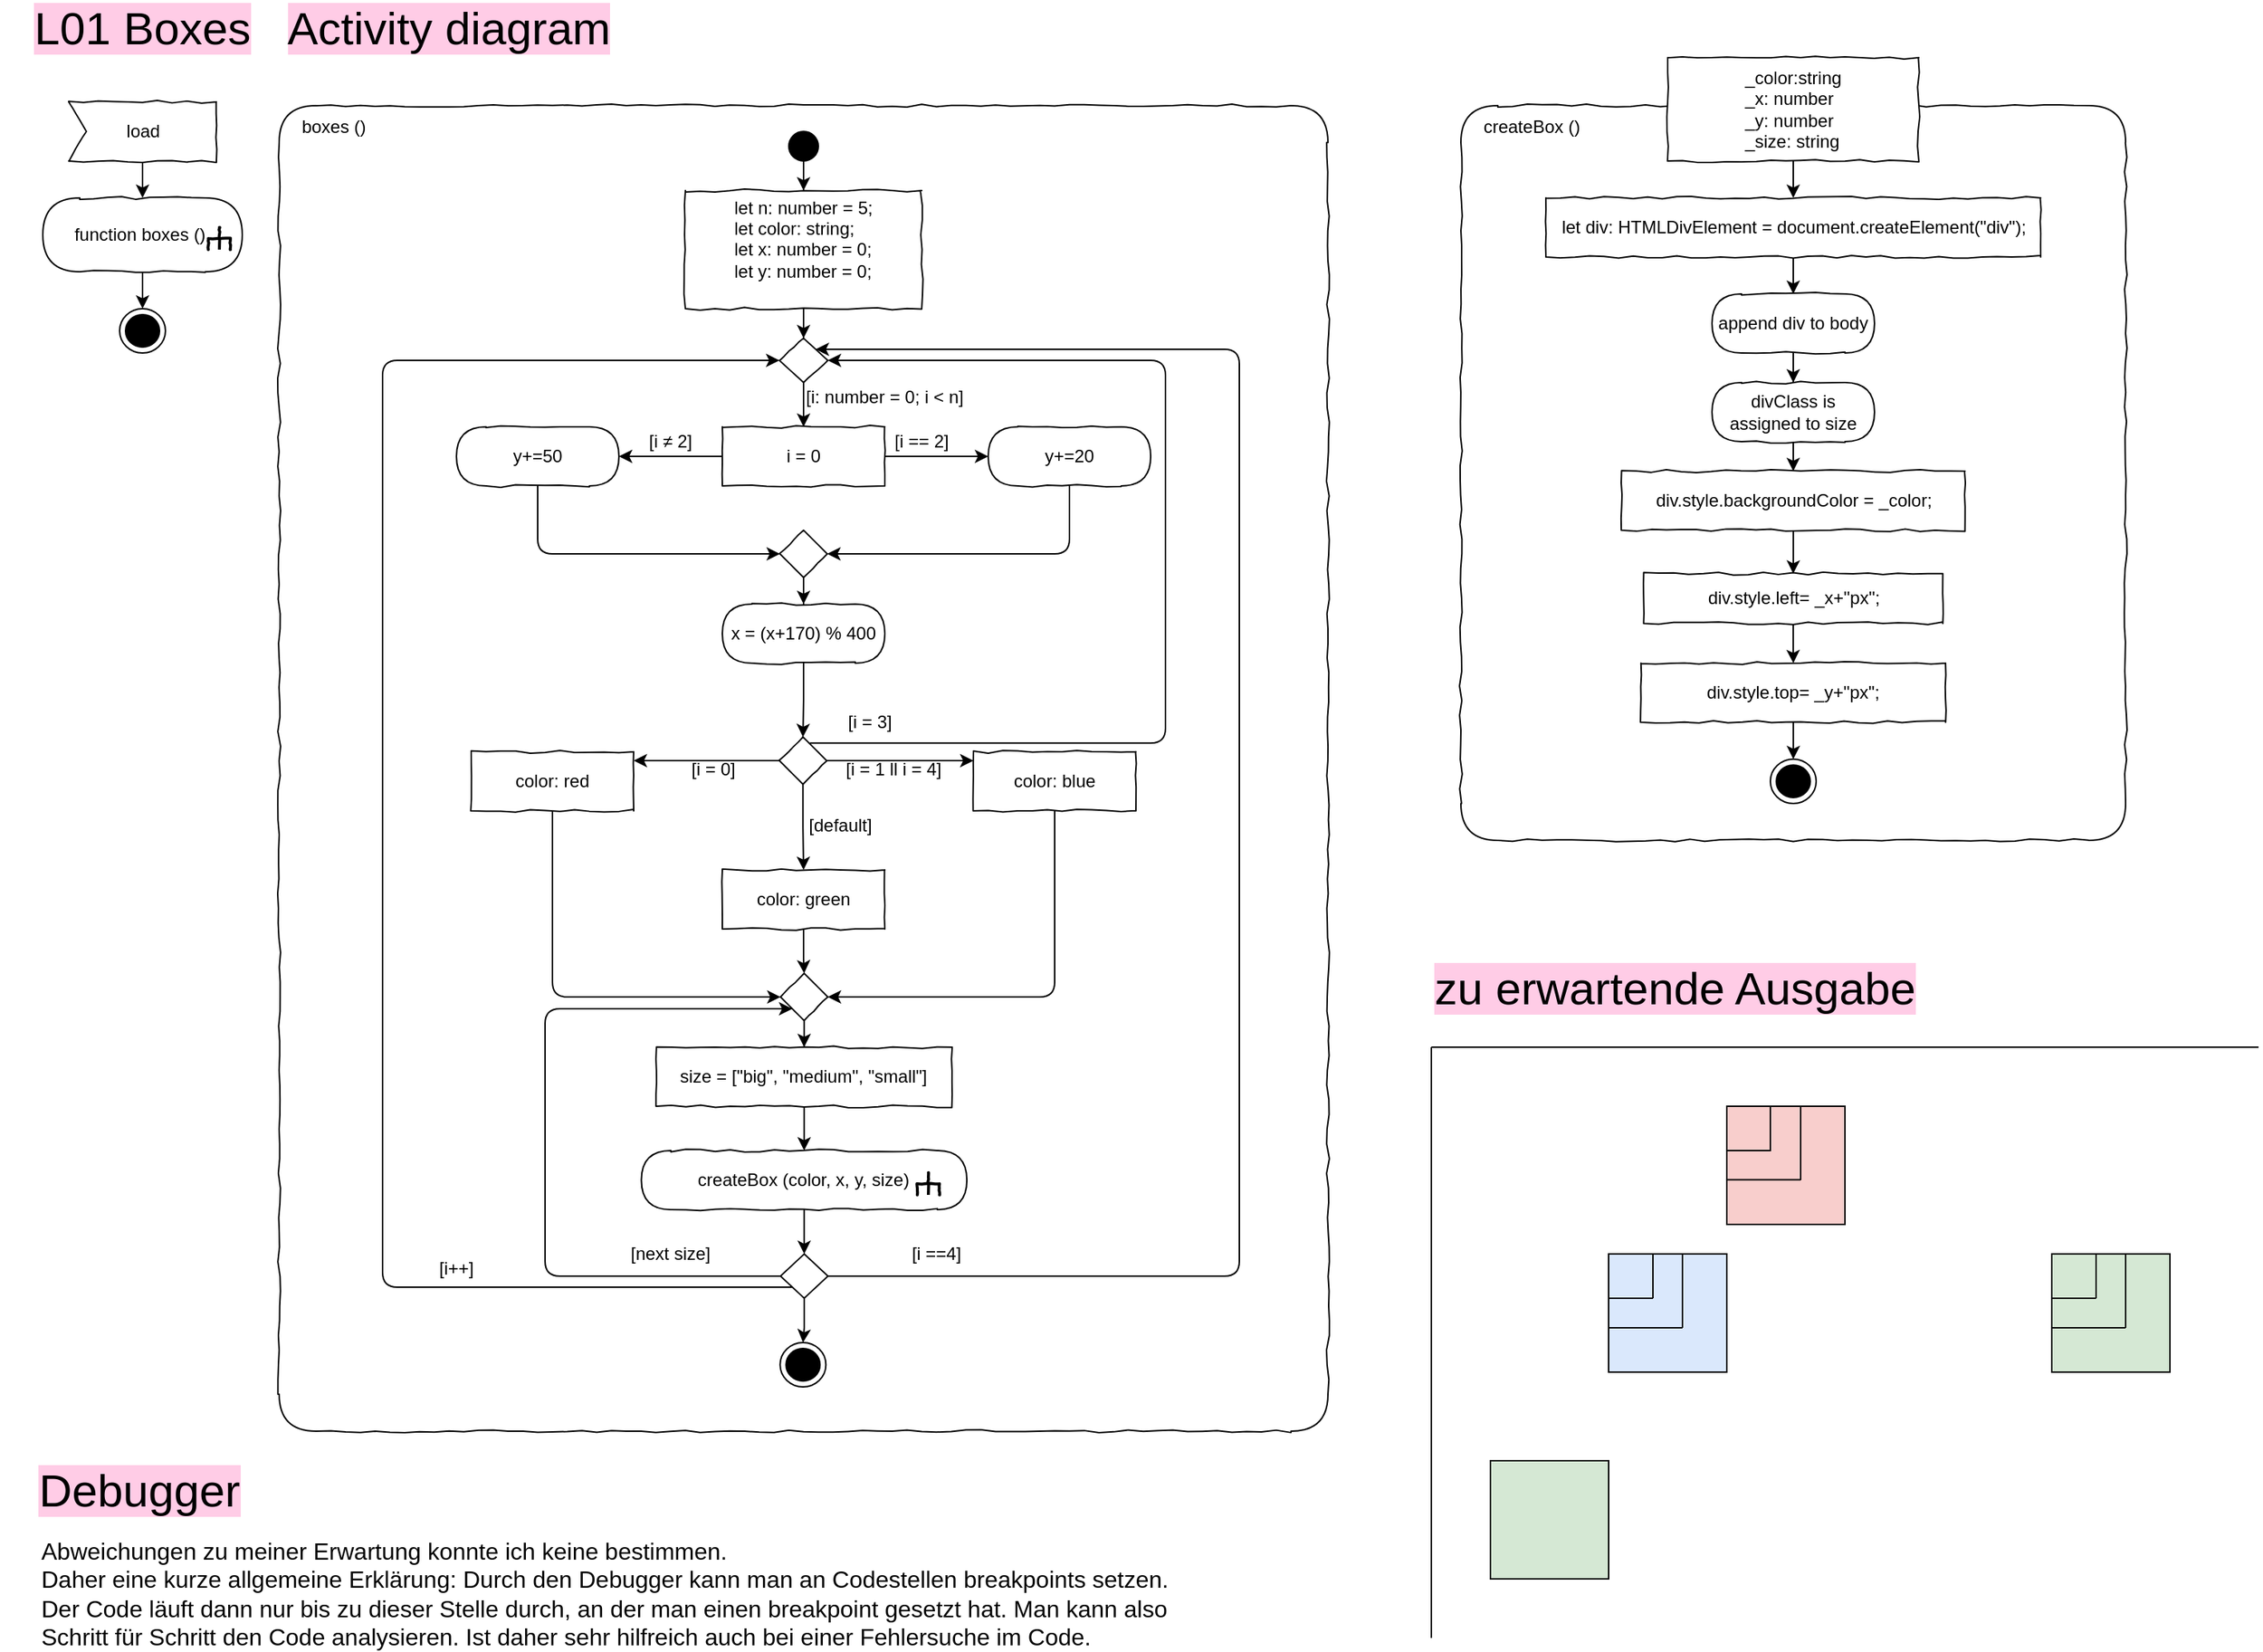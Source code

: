 <mxfile version="14.5.1" type="device"><diagram id="_s2TMjqJcvMI7_dEFB6S" name="Seite-1"><mxGraphModel dx="2844" dy="1644" grid="1" gridSize="10" guides="1" tooltips="1" connect="1" arrows="1" fold="1" page="1" pageScale="1" pageWidth="1654" pageHeight="1169" math="0" shadow="0"><root><mxCell id="0"/><mxCell id="1" parent="0"/><mxCell id="eVK_DRTXxLU0cM-2AlxH-24" value="" style="edgeStyle=orthogonalEdgeStyle;rounded=0;orthogonalLoop=1;jettySize=auto;html=1;" edge="1" parent="1" source="eVK_DRTXxLU0cM-2AlxH-7" target="eVK_DRTXxLU0cM-2AlxH-9"><mxGeometry relative="1" as="geometry"/></mxCell><mxCell id="eVK_DRTXxLU0cM-2AlxH-7" value="load" style="shape=mxgraph.sysml.accEvent;flipH=0;whiteSpace=wrap;align=center;shadow=0;strokeWidth=1;comic=1" vertex="1" parent="1"><mxGeometry x="77.5" y="80" width="100" height="40" as="geometry"/></mxCell><mxCell id="eVK_DRTXxLU0cM-2AlxH-26" style="edgeStyle=orthogonalEdgeStyle;rounded=0;orthogonalLoop=1;jettySize=auto;html=1;entryX=0.5;entryY=0;entryDx=0;entryDy=0;" edge="1" parent="1" source="eVK_DRTXxLU0cM-2AlxH-9" target="eVK_DRTXxLU0cM-2AlxH-25"><mxGeometry relative="1" as="geometry"/></mxCell><mxCell id="eVK_DRTXxLU0cM-2AlxH-9" value="function boxes ()&amp;nbsp;" style="rounded=1;whiteSpace=wrap;html=1;absoluteArcSize=1;arcSize=50;strokeWidth=1;shadow=0;comic=1;" vertex="1" parent="1"><mxGeometry x="60" y="145" width="135" height="50" as="geometry"/></mxCell><mxCell id="eVK_DRTXxLU0cM-2AlxH-25" value="" style="ellipse;html=1;shape=endState;fillColor=#000000;strokeColor=#000000;comic=1" vertex="1" parent="1"><mxGeometry x="112" y="220" width="31" height="30" as="geometry"/></mxCell><mxCell id="eVK_DRTXxLU0cM-2AlxH-43" value="&lt;div style=&quot;text-align: left&quot;&gt;&lt;span&gt;&amp;nbsp; &amp;nbsp; boxes ()&lt;/span&gt;&lt;/div&gt;" style="rounded=1;whiteSpace=wrap;html=1;shadow=0;glass=0;comic=1;labelPosition=center;verticalLabelPosition=middle;align=left;verticalAlign=top;absoluteArcSize=1;arcSize=50;" vertex="1" parent="1"><mxGeometry x="220" y="82.5" width="710" height="897.5" as="geometry"/></mxCell><mxCell id="eVK_DRTXxLU0cM-2AlxH-47" value="" style="edgeStyle=orthogonalEdgeStyle;rounded=0;orthogonalLoop=1;jettySize=auto;html=1;" edge="1" parent="1" source="eVK_DRTXxLU0cM-2AlxH-44" target="eVK_DRTXxLU0cM-2AlxH-45"><mxGeometry relative="1" as="geometry"/></mxCell><mxCell id="eVK_DRTXxLU0cM-2AlxH-44" value="" style="ellipse;whiteSpace=wrap;html=1;rounded=0;shadow=0;comic=0;labelBackgroundColor=none;strokeColor=#000000;strokeWidth=1;fillColor=#000000;fontFamily=Verdana;fontSize=12;fontColor=#000000;align=center;comic=1" vertex="1" parent="1"><mxGeometry x="565" y="100" width="20" height="20" as="geometry"/></mxCell><mxCell id="eVK_DRTXxLU0cM-2AlxH-53" value="" style="edgeStyle=orthogonalEdgeStyle;rounded=0;orthogonalLoop=1;jettySize=auto;html=1;" edge="1" parent="1" source="eVK_DRTXxLU0cM-2AlxH-45" target="eVK_DRTXxLU0cM-2AlxH-52"><mxGeometry relative="1" as="geometry"/></mxCell><mxCell id="eVK_DRTXxLU0cM-2AlxH-45" value="&lt;div style=&quot;text-align: left&quot;&gt;let n: number = 5;&lt;/div&gt;&lt;div style=&quot;text-align: left&quot;&gt;let color: string;&lt;/div&gt;&lt;div style=&quot;text-align: left&quot;&gt;let x: number = 0;&lt;/div&gt;&lt;div style=&quot;text-align: left&quot;&gt;let y: number = 0;&lt;/div&gt;&lt;div style=&quot;text-align: left&quot;&gt;&lt;br&gt;&lt;/div&gt;" style="rounded=0;whiteSpace=wrap;html=1;comic=1;" vertex="1" parent="1"><mxGeometry x="495" y="140" width="160" height="80" as="geometry"/></mxCell><mxCell id="eVK_DRTXxLU0cM-2AlxH-56" value="" style="edgeStyle=orthogonalEdgeStyle;rounded=0;orthogonalLoop=1;jettySize=auto;html=1;" edge="1" parent="1" source="eVK_DRTXxLU0cM-2AlxH-52" target="eVK_DRTXxLU0cM-2AlxH-55"><mxGeometry relative="1" as="geometry"/></mxCell><mxCell id="eVK_DRTXxLU0cM-2AlxH-52" value="" style="rhombus;whiteSpace=wrap;html=1;rounded=0;shadow=0;glass=0;comic=1;strokeColor=#000000;align=left;" vertex="1" parent="1"><mxGeometry x="558.63" y="240" width="32.75" height="30" as="geometry"/></mxCell><mxCell id="eVK_DRTXxLU0cM-2AlxH-59" value="" style="edgeStyle=orthogonalEdgeStyle;rounded=0;orthogonalLoop=1;jettySize=auto;html=1;" edge="1" parent="1" source="eVK_DRTXxLU0cM-2AlxH-55" target="eVK_DRTXxLU0cM-2AlxH-58"><mxGeometry relative="1" as="geometry"/></mxCell><mxCell id="eVK_DRTXxLU0cM-2AlxH-61" value="" style="edgeStyle=orthogonalEdgeStyle;rounded=0;orthogonalLoop=1;jettySize=auto;html=1;" edge="1" parent="1" source="eVK_DRTXxLU0cM-2AlxH-55" target="eVK_DRTXxLU0cM-2AlxH-60"><mxGeometry relative="1" as="geometry"/></mxCell><mxCell id="eVK_DRTXxLU0cM-2AlxH-55" value="&lt;div style=&quot;text-align: left&quot;&gt;i = 0&lt;/div&gt;" style="rounded=0;whiteSpace=wrap;html=1;comic=1;" vertex="1" parent="1"><mxGeometry x="520" y="300" width="110" height="40" as="geometry"/></mxCell><mxCell id="eVK_DRTXxLU0cM-2AlxH-57" value="[i: number = 0; i &amp;lt; n]" style="text;html=1;strokeColor=none;fillColor=none;align=center;verticalAlign=middle;whiteSpace=wrap;rounded=0;" vertex="1" parent="1"><mxGeometry x="570" y="270" width="120" height="20" as="geometry"/></mxCell><mxCell id="eVK_DRTXxLU0cM-2AlxH-58" value="y+=50" style="rounded=1;whiteSpace=wrap;html=1;absoluteArcSize=1;arcSize=50;strokeWidth=1;shadow=0;comic=1;" vertex="1" parent="1"><mxGeometry x="340" y="300" width="110" height="40" as="geometry"/></mxCell><mxCell id="eVK_DRTXxLU0cM-2AlxH-60" value="y+=20" style="rounded=1;whiteSpace=wrap;html=1;absoluteArcSize=1;arcSize=50;strokeWidth=1;shadow=0;comic=1;" vertex="1" parent="1"><mxGeometry x="700" y="300" width="110" height="40" as="geometry"/></mxCell><mxCell id="eVK_DRTXxLU0cM-2AlxH-62" value="[i ≠ 2]" style="text;html=1;strokeColor=none;fillColor=none;align=center;verticalAlign=middle;whiteSpace=wrap;rounded=0;" vertex="1" parent="1"><mxGeometry x="460" y="300" width="50" height="20" as="geometry"/></mxCell><mxCell id="eVK_DRTXxLU0cM-2AlxH-63" value="[i == 2]" style="text;html=1;strokeColor=none;fillColor=none;align=center;verticalAlign=middle;whiteSpace=wrap;rounded=0;" vertex="1" parent="1"><mxGeometry x="630" y="300" width="50" height="20" as="geometry"/></mxCell><mxCell id="eVK_DRTXxLU0cM-2AlxH-90" value="" style="edgeStyle=orthogonalEdgeStyle;rounded=0;orthogonalLoop=1;jettySize=auto;html=1;" edge="1" parent="1" source="eVK_DRTXxLU0cM-2AlxH-72" target="eVK_DRTXxLU0cM-2AlxH-89"><mxGeometry relative="1" as="geometry"/></mxCell><mxCell id="eVK_DRTXxLU0cM-2AlxH-72" value="" style="rhombus;whiteSpace=wrap;html=1;rounded=0;shadow=0;glass=0;comic=1;strokeColor=#000000;align=left;" vertex="1" parent="1"><mxGeometry x="559.01" y="370" width="32" height="32" as="geometry"/></mxCell><mxCell id="eVK_DRTXxLU0cM-2AlxH-87" value="" style="endArrow=classic;html=1;entryX=0;entryY=0.5;entryDx=0;entryDy=0;exitX=0.5;exitY=1;exitDx=0;exitDy=0;" edge="1" parent="1" source="eVK_DRTXxLU0cM-2AlxH-58" target="eVK_DRTXxLU0cM-2AlxH-72"><mxGeometry width="50" height="50" relative="1" as="geometry"><mxPoint x="445" y="440" as="sourcePoint"/><mxPoint x="495" y="390" as="targetPoint"/><Array as="points"><mxPoint x="395" y="386"/></Array></mxGeometry></mxCell><mxCell id="eVK_DRTXxLU0cM-2AlxH-88" value="" style="endArrow=classic;html=1;entryX=1;entryY=0.5;entryDx=0;entryDy=0;" edge="1" parent="1" target="eVK_DRTXxLU0cM-2AlxH-72"><mxGeometry width="50" height="50" relative="1" as="geometry"><mxPoint x="755" y="340" as="sourcePoint"/><mxPoint x="810" y="290" as="targetPoint"/><Array as="points"><mxPoint x="755" y="386"/></Array></mxGeometry></mxCell><mxCell id="eVK_DRTXxLU0cM-2AlxH-92" value="" style="edgeStyle=orthogonalEdgeStyle;rounded=0;orthogonalLoop=1;jettySize=auto;html=1;" edge="1" parent="1" source="eVK_DRTXxLU0cM-2AlxH-89" target="eVK_DRTXxLU0cM-2AlxH-91"><mxGeometry relative="1" as="geometry"/></mxCell><mxCell id="eVK_DRTXxLU0cM-2AlxH-89" value="x = (x+170) % 400" style="rounded=1;whiteSpace=wrap;html=1;absoluteArcSize=1;arcSize=50;strokeWidth=1;shadow=0;comic=1;" vertex="1" parent="1"><mxGeometry x="520.01" y="420" width="110" height="40" as="geometry"/></mxCell><mxCell id="eVK_DRTXxLU0cM-2AlxH-97" value="" style="edgeStyle=orthogonalEdgeStyle;rounded=0;orthogonalLoop=1;jettySize=auto;html=1;" edge="1" parent="1" source="eVK_DRTXxLU0cM-2AlxH-91" target="eVK_DRTXxLU0cM-2AlxH-96"><mxGeometry relative="1" as="geometry"><Array as="points"><mxPoint x="670" y="526"/><mxPoint x="670" y="526"/></Array></mxGeometry></mxCell><mxCell id="eVK_DRTXxLU0cM-2AlxH-99" value="" style="edgeStyle=orthogonalEdgeStyle;rounded=0;orthogonalLoop=1;jettySize=auto;html=1;" edge="1" parent="1" source="eVK_DRTXxLU0cM-2AlxH-91" target="eVK_DRTXxLU0cM-2AlxH-98"><mxGeometry relative="1" as="geometry"><Array as="points"><mxPoint x="480" y="526"/><mxPoint x="480" y="526"/></Array></mxGeometry></mxCell><mxCell id="eVK_DRTXxLU0cM-2AlxH-104" value="" style="edgeStyle=orthogonalEdgeStyle;rounded=0;orthogonalLoop=1;jettySize=auto;html=1;" edge="1" parent="1" source="eVK_DRTXxLU0cM-2AlxH-91" target="eVK_DRTXxLU0cM-2AlxH-103"><mxGeometry relative="1" as="geometry"/></mxCell><mxCell id="eVK_DRTXxLU0cM-2AlxH-91" value="" style="rhombus;whiteSpace=wrap;html=1;rounded=0;shadow=0;glass=0;comic=1;strokeColor=#000000;align=left;" vertex="1" parent="1"><mxGeometry x="558.63" y="510" width="32" height="32" as="geometry"/></mxCell><mxCell id="eVK_DRTXxLU0cM-2AlxH-93" value="" style="edgeStyle=elbowEdgeStyle;elbow=horizontal;endArrow=classic;html=1;entryX=1;entryY=0.5;entryDx=0;entryDy=0;exitX=0.644;exitY=0.129;exitDx=0;exitDy=0;exitPerimeter=0;" edge="1" parent="1" source="eVK_DRTXxLU0cM-2AlxH-91" target="eVK_DRTXxLU0cM-2AlxH-52"><mxGeometry width="50" height="50" relative="1" as="geometry"><mxPoint x="585" y="520" as="sourcePoint"/><mxPoint x="780" y="460" as="targetPoint"/><Array as="points"><mxPoint x="820" y="390"/></Array></mxGeometry></mxCell><mxCell id="eVK_DRTXxLU0cM-2AlxH-94" value="[i = 3]" style="text;html=1;strokeColor=none;fillColor=none;align=center;verticalAlign=middle;whiteSpace=wrap;rounded=0;" vertex="1" parent="1"><mxGeometry x="600" y="490" width="40" height="20" as="geometry"/></mxCell><mxCell id="eVK_DRTXxLU0cM-2AlxH-96" value="&lt;div style=&quot;text-align: left&quot;&gt;color: blue&lt;/div&gt;" style="rounded=0;whiteSpace=wrap;html=1;comic=1;" vertex="1" parent="1"><mxGeometry x="690" y="520" width="110" height="40" as="geometry"/></mxCell><mxCell id="eVK_DRTXxLU0cM-2AlxH-98" value="&lt;div style=&quot;text-align: left&quot;&gt;color: red&lt;/div&gt;" style="rounded=0;whiteSpace=wrap;html=1;comic=1;" vertex="1" parent="1"><mxGeometry x="350" y="520" width="110" height="40" as="geometry"/></mxCell><mxCell id="eVK_DRTXxLU0cM-2AlxH-100" value="[i = 1 ll i = 4]" style="text;html=1;strokeColor=none;fillColor=none;align=center;verticalAlign=middle;whiteSpace=wrap;rounded=0;" vertex="1" parent="1"><mxGeometry x="591.38" y="522" width="90" height="20" as="geometry"/></mxCell><mxCell id="eVK_DRTXxLU0cM-2AlxH-102" value="[i = 0]" style="text;html=1;strokeColor=none;fillColor=none;align=center;verticalAlign=middle;whiteSpace=wrap;rounded=0;" vertex="1" parent="1"><mxGeometry x="468.63" y="522" width="90" height="20" as="geometry"/></mxCell><mxCell id="eVK_DRTXxLU0cM-2AlxH-107" value="" style="edgeStyle=orthogonalEdgeStyle;rounded=0;orthogonalLoop=1;jettySize=auto;html=1;" edge="1" parent="1" source="eVK_DRTXxLU0cM-2AlxH-103" target="eVK_DRTXxLU0cM-2AlxH-106"><mxGeometry relative="1" as="geometry"/></mxCell><mxCell id="eVK_DRTXxLU0cM-2AlxH-103" value="&lt;div style=&quot;text-align: left&quot;&gt;color: green&lt;/div&gt;" style="rounded=0;whiteSpace=wrap;html=1;comic=1;" vertex="1" parent="1"><mxGeometry x="520.01" y="600" width="110" height="40" as="geometry"/></mxCell><mxCell id="eVK_DRTXxLU0cM-2AlxH-105" value="[default]" style="text;html=1;strokeColor=none;fillColor=none;align=center;verticalAlign=middle;whiteSpace=wrap;rounded=0;" vertex="1" parent="1"><mxGeometry x="580" y="560" width="40" height="20" as="geometry"/></mxCell><mxCell id="eVK_DRTXxLU0cM-2AlxH-111" value="" style="edgeStyle=orthogonalEdgeStyle;rounded=0;orthogonalLoop=1;jettySize=auto;html=1;" edge="1" parent="1" source="eVK_DRTXxLU0cM-2AlxH-106" target="eVK_DRTXxLU0cM-2AlxH-110"><mxGeometry relative="1" as="geometry"/></mxCell><mxCell id="eVK_DRTXxLU0cM-2AlxH-106" value="" style="rhombus;whiteSpace=wrap;html=1;rounded=0;shadow=0;glass=0;comic=1;strokeColor=#000000;align=left;" vertex="1" parent="1"><mxGeometry x="559.38" y="670" width="32" height="32" as="geometry"/></mxCell><mxCell id="eVK_DRTXxLU0cM-2AlxH-108" value="" style="edgeStyle=segmentEdgeStyle;endArrow=classic;html=1;exitX=0.5;exitY=1;exitDx=0;exitDy=0;entryX=0;entryY=0.5;entryDx=0;entryDy=0;" edge="1" parent="1" source="eVK_DRTXxLU0cM-2AlxH-98" target="eVK_DRTXxLU0cM-2AlxH-106"><mxGeometry width="50" height="50" relative="1" as="geometry"><mxPoint x="400" y="580" as="sourcePoint"/><mxPoint x="450" y="620" as="targetPoint"/><Array as="points"><mxPoint x="405" y="686"/></Array></mxGeometry></mxCell><mxCell id="eVK_DRTXxLU0cM-2AlxH-109" value="" style="edgeStyle=segmentEdgeStyle;endArrow=classic;html=1;exitX=0.5;exitY=1;exitDx=0;exitDy=0;entryX=1;entryY=0.5;entryDx=0;entryDy=0;" edge="1" parent="1" source="eVK_DRTXxLU0cM-2AlxH-96" target="eVK_DRTXxLU0cM-2AlxH-106"><mxGeometry width="50" height="50" relative="1" as="geometry"><mxPoint x="655" y="630" as="sourcePoint"/><mxPoint x="705" y="580" as="targetPoint"/><Array as="points"><mxPoint x="745" y="686"/></Array></mxGeometry></mxCell><mxCell id="eVK_DRTXxLU0cM-2AlxH-113" value="" style="edgeStyle=orthogonalEdgeStyle;rounded=0;orthogonalLoop=1;jettySize=auto;html=1;" edge="1" parent="1" source="eVK_DRTXxLU0cM-2AlxH-110" target="eVK_DRTXxLU0cM-2AlxH-112"><mxGeometry relative="1" as="geometry"/></mxCell><mxCell id="eVK_DRTXxLU0cM-2AlxH-110" value="&lt;div style=&quot;text-align: left&quot;&gt;size = [&quot;big&quot;, &quot;medium&quot;, &quot;small&quot;]&lt;/div&gt;" style="rounded=0;whiteSpace=wrap;html=1;comic=1;" vertex="1" parent="1"><mxGeometry x="475.38" y="720" width="200" height="40" as="geometry"/></mxCell><mxCell id="eVK_DRTXxLU0cM-2AlxH-118" value="" style="edgeStyle=orthogonalEdgeStyle;rounded=0;orthogonalLoop=1;jettySize=auto;html=1;" edge="1" parent="1" source="eVK_DRTXxLU0cM-2AlxH-112" target="eVK_DRTXxLU0cM-2AlxH-117"><mxGeometry relative="1" as="geometry"/></mxCell><mxCell id="eVK_DRTXxLU0cM-2AlxH-112" value="createBox (color, x, y, size)" style="rounded=1;whiteSpace=wrap;html=1;absoluteArcSize=1;arcSize=50;strokeWidth=1;shadow=0;comic=1;" vertex="1" parent="1"><mxGeometry x="465.19" y="790" width="220.37" height="40" as="geometry"/></mxCell><mxCell id="eVK_DRTXxLU0cM-2AlxH-114" value="" style="group;rotation=90;" vertex="1" connectable="0" parent="1"><mxGeometry x="650" y="800" width="20" height="20" as="geometry"/></mxCell><mxCell id="eVK_DRTXxLU0cM-2AlxH-115" value="" style="strokeWidth=2;html=1;shape=mxgraph.flowchart.annotation_2;align=left;rounded=1;comic=1;rotation=90;" vertex="1" parent="eVK_DRTXxLU0cM-2AlxH-114"><mxGeometry x="2" y="5" width="15" height="15" as="geometry"/></mxCell><mxCell id="eVK_DRTXxLU0cM-2AlxH-116" value="" style="endArrow=none;html=1;entryX=0.508;entryY=0.487;entryPerimeter=0;exitX=1;exitY=0.5;exitPerimeter=0;strokeWidth=2;" edge="1" parent="eVK_DRTXxLU0cM-2AlxH-114" source="eVK_DRTXxLU0cM-2AlxH-115" target="eVK_DRTXxLU0cM-2AlxH-115"><mxGeometry width="50" height="50" relative="1" as="geometry"><mxPoint x="-46.667" as="sourcePoint"/><mxPoint x="-13.333" y="50" as="targetPoint"/></mxGeometry></mxCell><mxCell id="eVK_DRTXxLU0cM-2AlxH-120" value="" style="edgeStyle=orthogonalEdgeStyle;rounded=0;orthogonalLoop=1;jettySize=auto;html=1;" edge="1" parent="1" source="eVK_DRTXxLU0cM-2AlxH-117" target="eVK_DRTXxLU0cM-2AlxH-119"><mxGeometry relative="1" as="geometry"/></mxCell><mxCell id="eVK_DRTXxLU0cM-2AlxH-117" value="" style="rhombus;whiteSpace=wrap;html=1;" vertex="1" parent="1"><mxGeometry x="559.38" y="860" width="32.12" height="30" as="geometry"/></mxCell><mxCell id="eVK_DRTXxLU0cM-2AlxH-119" value="" style="ellipse;html=1;shape=endState;fillColor=#000000;strokeColor=#000000;comic=1" vertex="1" parent="1"><mxGeometry x="559.13" y="920" width="31" height="30" as="geometry"/></mxCell><mxCell id="eVK_DRTXxLU0cM-2AlxH-121" value="" style="edgeStyle=elbowEdgeStyle;elbow=horizontal;endArrow=classic;html=1;exitX=0;exitY=0.5;exitDx=0;exitDy=0;entryX=0;entryY=1;entryDx=0;entryDy=0;" edge="1" parent="1" source="eVK_DRTXxLU0cM-2AlxH-117" target="eVK_DRTXxLU0cM-2AlxH-106"><mxGeometry width="50" height="50" relative="1" as="geometry"><mxPoint x="418.63" y="870" as="sourcePoint"/><mxPoint x="468.63" y="820" as="targetPoint"/><Array as="points"><mxPoint x="400" y="780"/></Array></mxGeometry></mxCell><mxCell id="eVK_DRTXxLU0cM-2AlxH-122" value="" style="edgeStyle=elbowEdgeStyle;elbow=horizontal;endArrow=classic;html=1;exitX=1;exitY=0.5;exitDx=0;exitDy=0;entryX=1;entryY=0;entryDx=0;entryDy=0;" edge="1" parent="1" source="eVK_DRTXxLU0cM-2AlxH-117" target="eVK_DRTXxLU0cM-2AlxH-52"><mxGeometry width="50" height="50" relative="1" as="geometry"><mxPoint x="700" y="880" as="sourcePoint"/><mxPoint x="750" y="830" as="targetPoint"/><Array as="points"><mxPoint x="870" y="850"/></Array></mxGeometry></mxCell><mxCell id="eVK_DRTXxLU0cM-2AlxH-123" value="[next size]" style="text;html=1;strokeColor=none;fillColor=none;align=center;verticalAlign=middle;whiteSpace=wrap;rounded=0;" vertex="1" parent="1"><mxGeometry x="450.01" y="850" width="70" height="20" as="geometry"/></mxCell><mxCell id="eVK_DRTXxLU0cM-2AlxH-124" value="[i ==4]" style="text;html=1;strokeColor=none;fillColor=none;align=center;verticalAlign=middle;whiteSpace=wrap;rounded=0;" vertex="1" parent="1"><mxGeometry x="630.01" y="850" width="70" height="20" as="geometry"/></mxCell><mxCell id="eVK_DRTXxLU0cM-2AlxH-125" value="" style="edgeStyle=elbowEdgeStyle;elbow=horizontal;endArrow=classic;html=1;exitX=0;exitY=1;exitDx=0;exitDy=0;entryX=0;entryY=0.5;entryDx=0;entryDy=0;" edge="1" parent="1" source="eVK_DRTXxLU0cM-2AlxH-117" target="eVK_DRTXxLU0cM-2AlxH-52"><mxGeometry width="50" height="50" relative="1" as="geometry"><mxPoint x="290" y="860" as="sourcePoint"/><mxPoint x="340" y="810" as="targetPoint"/><Array as="points"><mxPoint x="290" y="860"/></Array></mxGeometry></mxCell><mxCell id="eVK_DRTXxLU0cM-2AlxH-126" value="[i++]" style="text;html=1;strokeColor=none;fillColor=none;align=center;verticalAlign=middle;whiteSpace=wrap;rounded=0;" vertex="1" parent="1"><mxGeometry x="320" y="860" width="40" height="20" as="geometry"/></mxCell><mxCell id="eVK_DRTXxLU0cM-2AlxH-127" value="&lt;div style=&quot;text-align: left&quot;&gt;&lt;span&gt;&amp;nbsp; &amp;nbsp; createBox ()&lt;/span&gt;&lt;/div&gt;" style="rounded=1;whiteSpace=wrap;html=1;shadow=0;glass=0;comic=1;strokeColor=#000000;labelPosition=center;verticalLabelPosition=middle;align=left;verticalAlign=top;absoluteArcSize=1;arcSize=50;" vertex="1" parent="1"><mxGeometry x="1020" y="82.5" width="450" height="497.5" as="geometry"/></mxCell><mxCell id="eVK_DRTXxLU0cM-2AlxH-131" value="" style="edgeStyle=orthogonalEdgeStyle;rounded=0;orthogonalLoop=1;jettySize=auto;html=1;" edge="1" parent="1" source="eVK_DRTXxLU0cM-2AlxH-128" target="eVK_DRTXxLU0cM-2AlxH-130"><mxGeometry relative="1" as="geometry"/></mxCell><mxCell id="eVK_DRTXxLU0cM-2AlxH-128" value="&lt;div style=&quot;text-align: left&quot;&gt;_color:string&lt;/div&gt;&lt;div style=&quot;text-align: left&quot;&gt;_x: number&lt;/div&gt;&lt;div style=&quot;text-align: left&quot;&gt;_y: number&lt;/div&gt;&lt;div style=&quot;text-align: left&quot;&gt;_size: string&lt;/div&gt;" style="rounded=0;whiteSpace=wrap;html=1;comic=1;" vertex="1" parent="1"><mxGeometry x="1160" y="50" width="170" height="70" as="geometry"/></mxCell><mxCell id="eVK_DRTXxLU0cM-2AlxH-137" value="" style="edgeStyle=orthogonalEdgeStyle;rounded=0;orthogonalLoop=1;jettySize=auto;html=1;" edge="1" parent="1" source="eVK_DRTXxLU0cM-2AlxH-130" target="eVK_DRTXxLU0cM-2AlxH-132"><mxGeometry relative="1" as="geometry"/></mxCell><mxCell id="eVK_DRTXxLU0cM-2AlxH-130" value="&lt;div style=&quot;text-align: left&quot;&gt;let div: HTMLDivElement = document.createElement(&quot;div&quot;);&lt;/div&gt;" style="rounded=0;whiteSpace=wrap;html=1;comic=1;" vertex="1" parent="1"><mxGeometry x="1077.5" y="145" width="335" height="40" as="geometry"/></mxCell><mxCell id="eVK_DRTXxLU0cM-2AlxH-138" value="" style="edgeStyle=orthogonalEdgeStyle;rounded=0;orthogonalLoop=1;jettySize=auto;html=1;" edge="1" parent="1" source="eVK_DRTXxLU0cM-2AlxH-132" target="eVK_DRTXxLU0cM-2AlxH-133"><mxGeometry relative="1" as="geometry"/></mxCell><mxCell id="eVK_DRTXxLU0cM-2AlxH-132" value="append div to body" style="rounded=1;whiteSpace=wrap;html=1;absoluteArcSize=1;arcSize=50;strokeWidth=1;shadow=0;comic=1;" vertex="1" parent="1"><mxGeometry x="1190" y="210" width="110" height="40" as="geometry"/></mxCell><mxCell id="eVK_DRTXxLU0cM-2AlxH-139" value="" style="edgeStyle=orthogonalEdgeStyle;rounded=0;orthogonalLoop=1;jettySize=auto;html=1;" edge="1" parent="1" source="eVK_DRTXxLU0cM-2AlxH-133" target="eVK_DRTXxLU0cM-2AlxH-134"><mxGeometry relative="1" as="geometry"/></mxCell><mxCell id="eVK_DRTXxLU0cM-2AlxH-133" value="divClass is assigned to size" style="rounded=1;whiteSpace=wrap;html=1;absoluteArcSize=1;arcSize=50;strokeWidth=1;shadow=0;comic=1;" vertex="1" parent="1"><mxGeometry x="1190" y="270" width="110" height="40" as="geometry"/></mxCell><mxCell id="eVK_DRTXxLU0cM-2AlxH-140" value="" style="edgeStyle=orthogonalEdgeStyle;rounded=0;orthogonalLoop=1;jettySize=auto;html=1;" edge="1" parent="1" source="eVK_DRTXxLU0cM-2AlxH-134" target="eVK_DRTXxLU0cM-2AlxH-135"><mxGeometry relative="1" as="geometry"/></mxCell><mxCell id="eVK_DRTXxLU0cM-2AlxH-134" value="&lt;div style=&quot;text-align: left&quot;&gt;div.style.backgroundColor = _color;&lt;/div&gt;" style="rounded=0;whiteSpace=wrap;html=1;comic=1;" vertex="1" parent="1"><mxGeometry x="1128.75" y="330" width="232.5" height="40" as="geometry"/></mxCell><mxCell id="eVK_DRTXxLU0cM-2AlxH-141" value="" style="edgeStyle=orthogonalEdgeStyle;rounded=0;orthogonalLoop=1;jettySize=auto;html=1;" edge="1" parent="1" source="eVK_DRTXxLU0cM-2AlxH-135" target="eVK_DRTXxLU0cM-2AlxH-136"><mxGeometry relative="1" as="geometry"/></mxCell><mxCell id="eVK_DRTXxLU0cM-2AlxH-135" value="&lt;div style=&quot;text-align: left&quot;&gt;div.style.left= _x+&quot;px&quot;;&lt;/div&gt;" style="rounded=0;whiteSpace=wrap;html=1;comic=1;" vertex="1" parent="1"><mxGeometry x="1143.74" y="399.38" width="202.5" height="33.75" as="geometry"/></mxCell><mxCell id="eVK_DRTXxLU0cM-2AlxH-143" value="" style="edgeStyle=orthogonalEdgeStyle;rounded=0;orthogonalLoop=1;jettySize=auto;html=1;" edge="1" parent="1" source="eVK_DRTXxLU0cM-2AlxH-136" target="eVK_DRTXxLU0cM-2AlxH-142"><mxGeometry relative="1" as="geometry"/></mxCell><mxCell id="eVK_DRTXxLU0cM-2AlxH-136" value="&lt;div style=&quot;text-align: left&quot;&gt;div.style.top= _y+&quot;px&quot;;&lt;/div&gt;" style="rounded=0;whiteSpace=wrap;html=1;comic=1;" vertex="1" parent="1"><mxGeometry x="1141.88" y="460" width="206.25" height="40" as="geometry"/></mxCell><mxCell id="eVK_DRTXxLU0cM-2AlxH-142" value="" style="ellipse;html=1;shape=endState;fillColor=#000000;strokeColor=#000000;comic=1" vertex="1" parent="1"><mxGeometry x="1229.51" y="525" width="31" height="30" as="geometry"/></mxCell><mxCell id="eVK_DRTXxLU0cM-2AlxH-144" value="&lt;font style=&quot;font-size: 31px ; background-color: rgb(255 , 204 , 230)&quot;&gt;L01 Boxes&lt;/font&gt;" style="text;html=1;strokeColor=none;fillColor=none;align=center;verticalAlign=middle;whiteSpace=wrap;rounded=0;" vertex="1" parent="1"><mxGeometry x="31.1" y="20" width="192.81" height="20" as="geometry"/></mxCell><mxCell id="eVK_DRTXxLU0cM-2AlxH-147" value="" style="group;rotation=90;" vertex="1" connectable="0" parent="1"><mxGeometry x="170" y="160" width="20" height="20" as="geometry"/></mxCell><mxCell id="eVK_DRTXxLU0cM-2AlxH-148" value="" style="strokeWidth=2;html=1;shape=mxgraph.flowchart.annotation_2;align=left;rounded=1;comic=1;rotation=90;" vertex="1" parent="eVK_DRTXxLU0cM-2AlxH-147"><mxGeometry x="2" y="5" width="15" height="15" as="geometry"/></mxCell><mxCell id="eVK_DRTXxLU0cM-2AlxH-149" value="" style="endArrow=none;html=1;entryX=0.508;entryY=0.487;entryPerimeter=0;exitX=1;exitY=0.5;exitPerimeter=0;strokeWidth=2;" edge="1" parent="eVK_DRTXxLU0cM-2AlxH-147" source="eVK_DRTXxLU0cM-2AlxH-148" target="eVK_DRTXxLU0cM-2AlxH-148"><mxGeometry width="50" height="50" relative="1" as="geometry"><mxPoint x="-46.667" as="sourcePoint"/><mxPoint x="-13.333" y="50" as="targetPoint"/></mxGeometry></mxCell><mxCell id="eVK_DRTXxLU0cM-2AlxH-151" value="" style="endArrow=none;html=1;" edge="1" parent="1"><mxGeometry width="50" height="50" relative="1" as="geometry"><mxPoint x="1000" y="720" as="sourcePoint"/><mxPoint x="1560" y="720" as="targetPoint"/></mxGeometry></mxCell><mxCell id="eVK_DRTXxLU0cM-2AlxH-152" value="" style="endArrow=none;html=1;" edge="1" parent="1"><mxGeometry width="50" height="50" relative="1" as="geometry"><mxPoint x="1000" y="1120" as="sourcePoint"/><mxPoint x="1000" y="720" as="targetPoint"/></mxGeometry></mxCell><mxCell id="eVK_DRTXxLU0cM-2AlxH-153" value="" style="whiteSpace=wrap;html=1;aspect=fixed;fillColor=#f8cecc;" vertex="1" parent="1"><mxGeometry x="1200" y="760" width="80" height="80" as="geometry"/></mxCell><mxCell id="eVK_DRTXxLU0cM-2AlxH-154" value="" style="whiteSpace=wrap;html=1;aspect=fixed;fillColor=#dae8fc;" vertex="1" parent="1"><mxGeometry x="1120" y="860" width="80" height="80" as="geometry"/></mxCell><mxCell id="eVK_DRTXxLU0cM-2AlxH-155" value="" style="whiteSpace=wrap;html=1;aspect=fixed;fillColor=#d5e8d4;" vertex="1" parent="1"><mxGeometry x="1040" y="1000" width="80" height="80" as="geometry"/></mxCell><mxCell id="eVK_DRTXxLU0cM-2AlxH-156" value="" style="whiteSpace=wrap;html=1;aspect=fixed;fillColor=#d5e8d4;" vertex="1" parent="1"><mxGeometry x="1420" y="860" width="80" height="80" as="geometry"/></mxCell><mxCell id="eVK_DRTXxLU0cM-2AlxH-158" value="" style="endArrow=none;html=1;fontColor=#FF3333;" edge="1" parent="1"><mxGeometry width="50" height="50" relative="1" as="geometry"><mxPoint x="1200" y="790" as="sourcePoint"/><mxPoint x="1230" y="790" as="targetPoint"/></mxGeometry></mxCell><mxCell id="eVK_DRTXxLU0cM-2AlxH-161" value="" style="endArrow=none;html=1;fontColor=#FF3333;" edge="1" parent="1"><mxGeometry width="50" height="50" relative="1" as="geometry"><mxPoint x="1120" y="890" as="sourcePoint"/><mxPoint x="1150" y="890" as="targetPoint"/></mxGeometry></mxCell><mxCell id="eVK_DRTXxLU0cM-2AlxH-166" value="" style="endArrow=none;html=1;fontColor=#FF3333;" edge="1" parent="1"><mxGeometry width="50" height="50" relative="1" as="geometry"><mxPoint x="1229.51" y="790" as="sourcePoint"/><mxPoint x="1229.51" y="760" as="targetPoint"/></mxGeometry></mxCell><mxCell id="eVK_DRTXxLU0cM-2AlxH-167" value="" style="endArrow=none;html=1;fontColor=#FF3333;" edge="1" parent="1"><mxGeometry width="50" height="50" relative="1" as="geometry"><mxPoint x="1150" y="890" as="sourcePoint"/><mxPoint x="1150" y="860" as="targetPoint"/></mxGeometry></mxCell><mxCell id="eVK_DRTXxLU0cM-2AlxH-170" value="" style="endArrow=none;html=1;fontColor=#FF3333;" edge="1" parent="1"><mxGeometry width="50" height="50" relative="1" as="geometry"><mxPoint x="1420" y="890" as="sourcePoint"/><mxPoint x="1450" y="890" as="targetPoint"/></mxGeometry></mxCell><mxCell id="eVK_DRTXxLU0cM-2AlxH-171" value="" style="endArrow=none;html=1;fontColor=#FF3333;" edge="1" parent="1"><mxGeometry width="50" height="50" relative="1" as="geometry"><mxPoint x="1450.0" y="890" as="sourcePoint"/><mxPoint x="1450.0" y="860" as="targetPoint"/></mxGeometry></mxCell><mxCell id="eVK_DRTXxLU0cM-2AlxH-174" value="" style="endArrow=none;html=1;fontColor=#FF3333;" edge="1" parent="1" target="eVK_DRTXxLU0cM-2AlxH-156"><mxGeometry width="50" height="50" relative="1" as="geometry"><mxPoint x="1420" y="910" as="sourcePoint"/><mxPoint x="1460" y="910" as="targetPoint"/></mxGeometry></mxCell><mxCell id="eVK_DRTXxLU0cM-2AlxH-177" value="" style="endArrow=none;html=1;fontColor=#FF3333;" edge="1" parent="1"><mxGeometry width="50" height="50" relative="1" as="geometry"><mxPoint x="1200" y="809.8" as="sourcePoint"/><mxPoint x="1250" y="809.8" as="targetPoint"/></mxGeometry></mxCell><mxCell id="eVK_DRTXxLU0cM-2AlxH-178" value="" style="endArrow=none;html=1;fontColor=#FF3333;" edge="1" parent="1"><mxGeometry width="50" height="50" relative="1" as="geometry"><mxPoint x="1420" y="910" as="sourcePoint"/><mxPoint x="1470" y="910" as="targetPoint"/></mxGeometry></mxCell><mxCell id="eVK_DRTXxLU0cM-2AlxH-179" value="" style="endArrow=none;html=1;fontColor=#FF3333;" edge="1" parent="1"><mxGeometry width="50" height="50" relative="1" as="geometry"><mxPoint x="1120" y="910" as="sourcePoint"/><mxPoint x="1170" y="910" as="targetPoint"/></mxGeometry></mxCell><mxCell id="eVK_DRTXxLU0cM-2AlxH-180" value="" style="endArrow=none;html=1;fontColor=#FF3333;" edge="1" parent="1"><mxGeometry width="50" height="50" relative="1" as="geometry"><mxPoint x="1250" y="810" as="sourcePoint"/><mxPoint x="1250" y="760" as="targetPoint"/></mxGeometry></mxCell><mxCell id="eVK_DRTXxLU0cM-2AlxH-183" value="" style="endArrow=none;html=1;fontColor=#FF3333;" edge="1" parent="1"><mxGeometry width="50" height="50" relative="1" as="geometry"><mxPoint x="1170" y="910" as="sourcePoint"/><mxPoint x="1170" y="860" as="targetPoint"/></mxGeometry></mxCell><mxCell id="eVK_DRTXxLU0cM-2AlxH-184" value="" style="endArrow=none;html=1;fontColor=#FF3333;" edge="1" parent="1"><mxGeometry width="50" height="50" relative="1" as="geometry"><mxPoint x="1470" y="910" as="sourcePoint"/><mxPoint x="1470" y="860" as="targetPoint"/></mxGeometry></mxCell><mxCell id="eVK_DRTXxLU0cM-2AlxH-185" value="&lt;font style=&quot;font-size: 31px ; background-color: rgb(255 , 204 , 230)&quot;&gt;zu erwartende Ausgabe&lt;/font&gt;" style="text;html=1;strokeColor=none;fillColor=none;align=center;verticalAlign=middle;whiteSpace=wrap;rounded=0;" vertex="1" parent="1"><mxGeometry x="990" y="670" width="350" height="20" as="geometry"/></mxCell><mxCell id="eVK_DRTXxLU0cM-2AlxH-188" value="&lt;font style=&quot;font-size: 31px ; background-color: rgb(255 , 204 , 230)&quot;&gt;Activity diagram&lt;/font&gt;" style="text;html=1;strokeColor=none;fillColor=none;align=center;verticalAlign=middle;whiteSpace=wrap;rounded=0;" vertex="1" parent="1"><mxGeometry x="220" y="20" width="230" height="20" as="geometry"/></mxCell><mxCell id="eVK_DRTXxLU0cM-2AlxH-189" value="&lt;font style=&quot;font-size: 31px ; background-color: rgb(255 , 204 , 230)&quot;&gt;Debugger&lt;/font&gt;" style="text;html=1;strokeColor=none;fillColor=none;align=center;verticalAlign=middle;whiteSpace=wrap;rounded=0;" vertex="1" parent="1"><mxGeometry x="31.1" y="1010" width="188.9" height="20" as="geometry"/></mxCell><mxCell id="eVK_DRTXxLU0cM-2AlxH-190" value="&lt;font style=&quot;font-size: 16px&quot;&gt;Abweichungen zu meiner Erwartung konnte ich keine bestimmen. &lt;br&gt;Daher eine kurze allgemeine Erklärung: Durch den Debugger kann man an Codestellen breakpoints setzen. Der Code läuft dann nur bis zu dieser Stelle durch, an der man einen breakpoint gesetzt hat. Man kann also Schritt für Schritt den Code analysieren. Ist daher sehr hilfreich auch bei einer Fehlersuche im Code.&lt;br&gt;&lt;/font&gt;" style="text;html=1;strokeColor=none;fillColor=none;align=left;verticalAlign=middle;whiteSpace=wrap;rounded=0;" vertex="1" parent="1"><mxGeometry x="57" y="1080" width="770" height="20" as="geometry"/></mxCell></root></mxGraphModel></diagram></mxfile>
